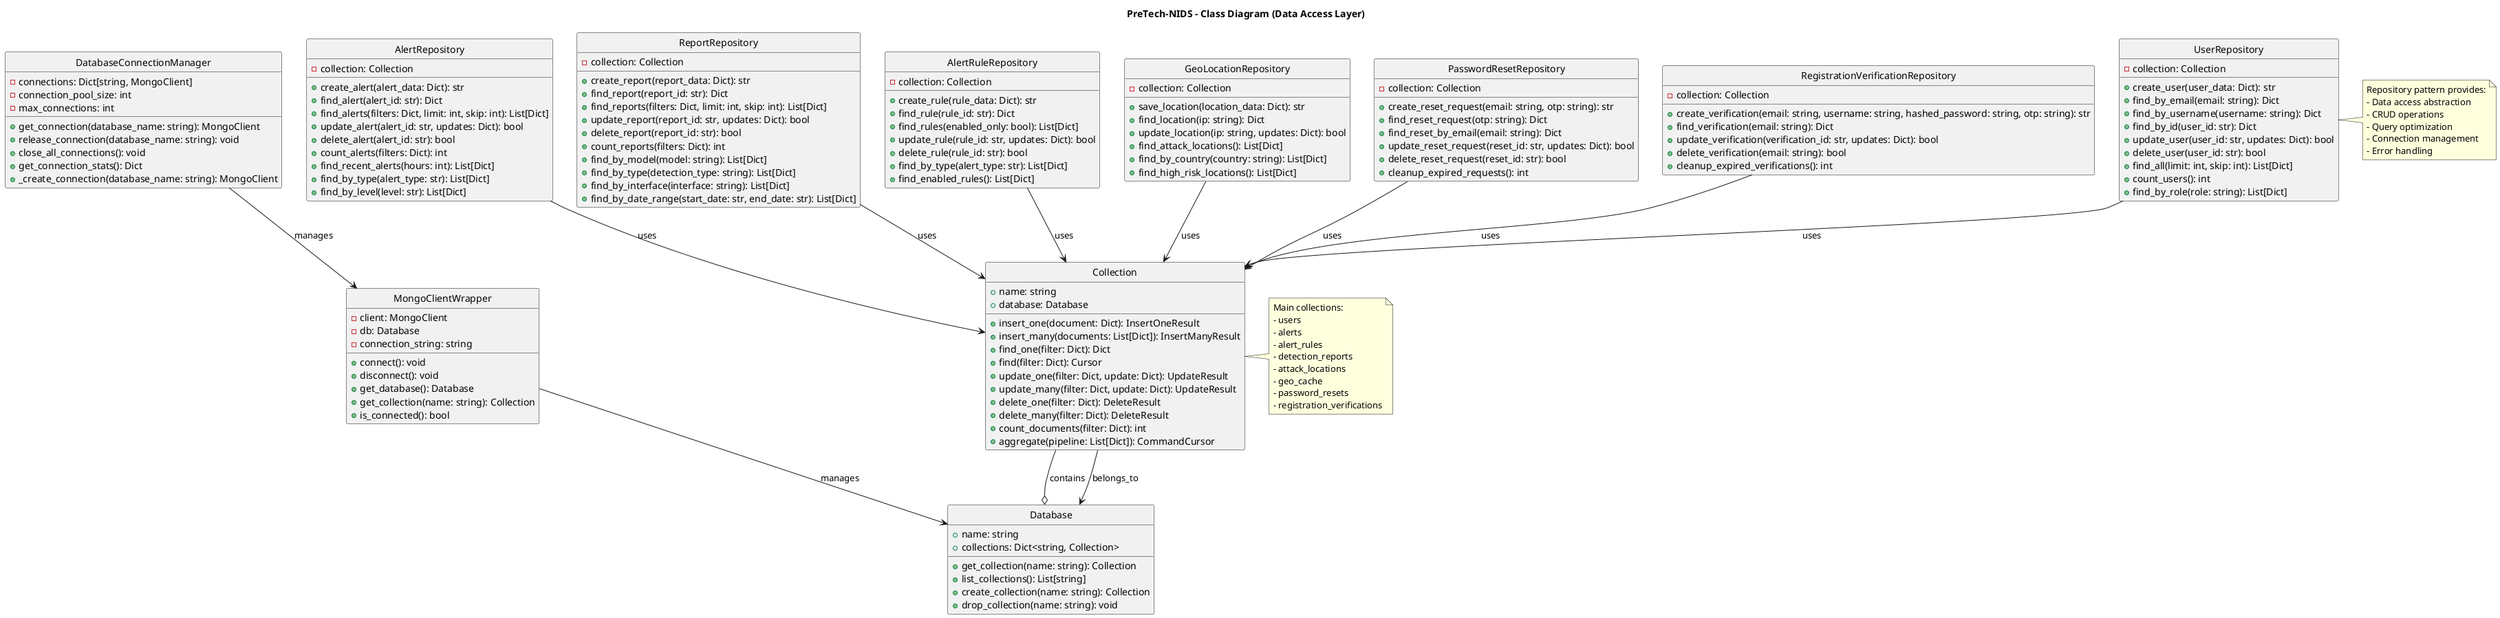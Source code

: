 @startuml
title PreTech-NIDS - Class Diagram (Data Access Layer)
hide circle

class MongoClientWrapper {
  -client: MongoClient
  -db: Database
  -connection_string: string
  
  +connect(): void
  +disconnect(): void
  +get_database(): Database
  +get_collection(name: string): Collection
  +is_connected(): bool
}

class Database {
  +name: string
  +collections: Dict<string, Collection>
  
  +get_collection(name: string): Collection
  +list_collections(): List[string]
  +create_collection(name: string): Collection
  +drop_collection(name: string): void
}

class Collection {
  +name: string
  +database: Database
  
  +insert_one(document: Dict): InsertOneResult
  +insert_many(documents: List[Dict]): InsertManyResult
  +find_one(filter: Dict): Dict
  +find(filter: Dict): Cursor
  +update_one(filter: Dict, update: Dict): UpdateResult
  +update_many(filter: Dict, update: Dict): UpdateResult
  +delete_one(filter: Dict): DeleteResult
  +delete_many(filter: Dict): DeleteResult
  +count_documents(filter: Dict): int
  +aggregate(pipeline: List[Dict]): CommandCursor
}

class UserRepository {
  -collection: Collection
  
  +create_user(user_data: Dict): str
  +find_by_email(email: string): Dict
  +find_by_username(username: string): Dict
  +find_by_id(user_id: str): Dict
  +update_user(user_id: str, updates: Dict): bool
  +delete_user(user_id: str): bool
  +find_all(limit: int, skip: int): List[Dict]
  +count_users(): int
  +find_by_role(role: string): List[Dict]
}

class AlertRepository {
  -collection: Collection
  
  +create_alert(alert_data: Dict): str
  +find_alert(alert_id: str): Dict
  +find_alerts(filters: Dict, limit: int, skip: int): List[Dict]
  +update_alert(alert_id: str, updates: Dict): bool
  +delete_alert(alert_id: str): bool
  +count_alerts(filters: Dict): int
  +find_recent_alerts(hours: int): List[Dict]
  +find_by_type(alert_type: str): List[Dict]
  +find_by_level(level: str): List[Dict]
}

class ReportRepository {
  -collection: Collection
  
  +create_report(report_data: Dict): str
  +find_report(report_id: str): Dict
  +find_reports(filters: Dict, limit: int, skip: int): List[Dict]
  +update_report(report_id: str, updates: Dict): bool
  +delete_report(report_id: str): bool
  +count_reports(filters: Dict): int
  +find_by_model(model: string): List[Dict]
  +find_by_type(detection_type: string): List[Dict]
  +find_by_interface(interface: string): List[Dict]
  +find_by_date_range(start_date: str, end_date: str): List[Dict]
}

class AlertRuleRepository {
  -collection: Collection
  
  +create_rule(rule_data: Dict): str
  +find_rule(rule_id: str): Dict
  +find_rules(enabled_only: bool): List[Dict]
  +update_rule(rule_id: str, updates: Dict): bool
  +delete_rule(rule_id: str): bool
  +find_by_type(alert_type: str): List[Dict]
  +find_enabled_rules(): List[Dict]
}

class GeoLocationRepository {
  -collection: Collection
  
  +save_location(location_data: Dict): str
  +find_location(ip: string): Dict
  +update_location(ip: string, updates: Dict): bool
  +find_attack_locations(): List[Dict]
  +find_by_country(country: string): List[Dict]
  +find_high_risk_locations(): List[Dict]
}

class PasswordResetRepository {
  -collection: Collection
  
  +create_reset_request(email: string, otp: string): str
  +find_reset_request(otp: string): Dict
  +find_reset_by_email(email: string): Dict
  +update_reset_request(reset_id: str, updates: Dict): bool
  +delete_reset_request(reset_id: str): bool
  +cleanup_expired_requests(): int
}

class RegistrationVerificationRepository {
  -collection: Collection
  
  +create_verification(email: string, username: string, hashed_password: string, otp: string): str
  +find_verification(email: string): Dict
  +update_verification(verification_id: str, updates: Dict): bool
  +delete_verification(email: string): bool
  +cleanup_expired_verifications(): int
}

class DatabaseConnectionManager {
  -connections: Dict[string, MongoClient]
  -connection_pool_size: int
  -max_connections: int
  
  +get_connection(database_name: string): MongoClient
  +release_connection(database_name: string): void
  +close_all_connections(): void
  +get_connection_stats(): Dict
  +_create_connection(database_name: string): MongoClient
}

' Relationships
MongoClientWrapper --> Database : manages
Database o-- Collection : contains
Collection --> Database : belongs_to

UserRepository --> Collection : uses
AlertRepository --> Collection : uses
ReportRepository --> Collection : uses
AlertRuleRepository --> Collection : uses
GeoLocationRepository --> Collection : uses
PasswordResetRepository --> Collection : uses
RegistrationVerificationRepository --> Collection : uses

DatabaseConnectionManager --> MongoClientWrapper : manages

' Repository pattern
note right of UserRepository
  Repository pattern provides:
  - Data access abstraction
  - CRUD operations
  - Query optimization
  - Connection management
  - Error handling
end note

' Database collections
note right of Collection
  Main collections:
  - users
  - alerts
  - alert_rules
  - detection_reports
  - attack_locations
  - geo_cache
  - password_resets
  - registration_verifications
end note

@enduml


